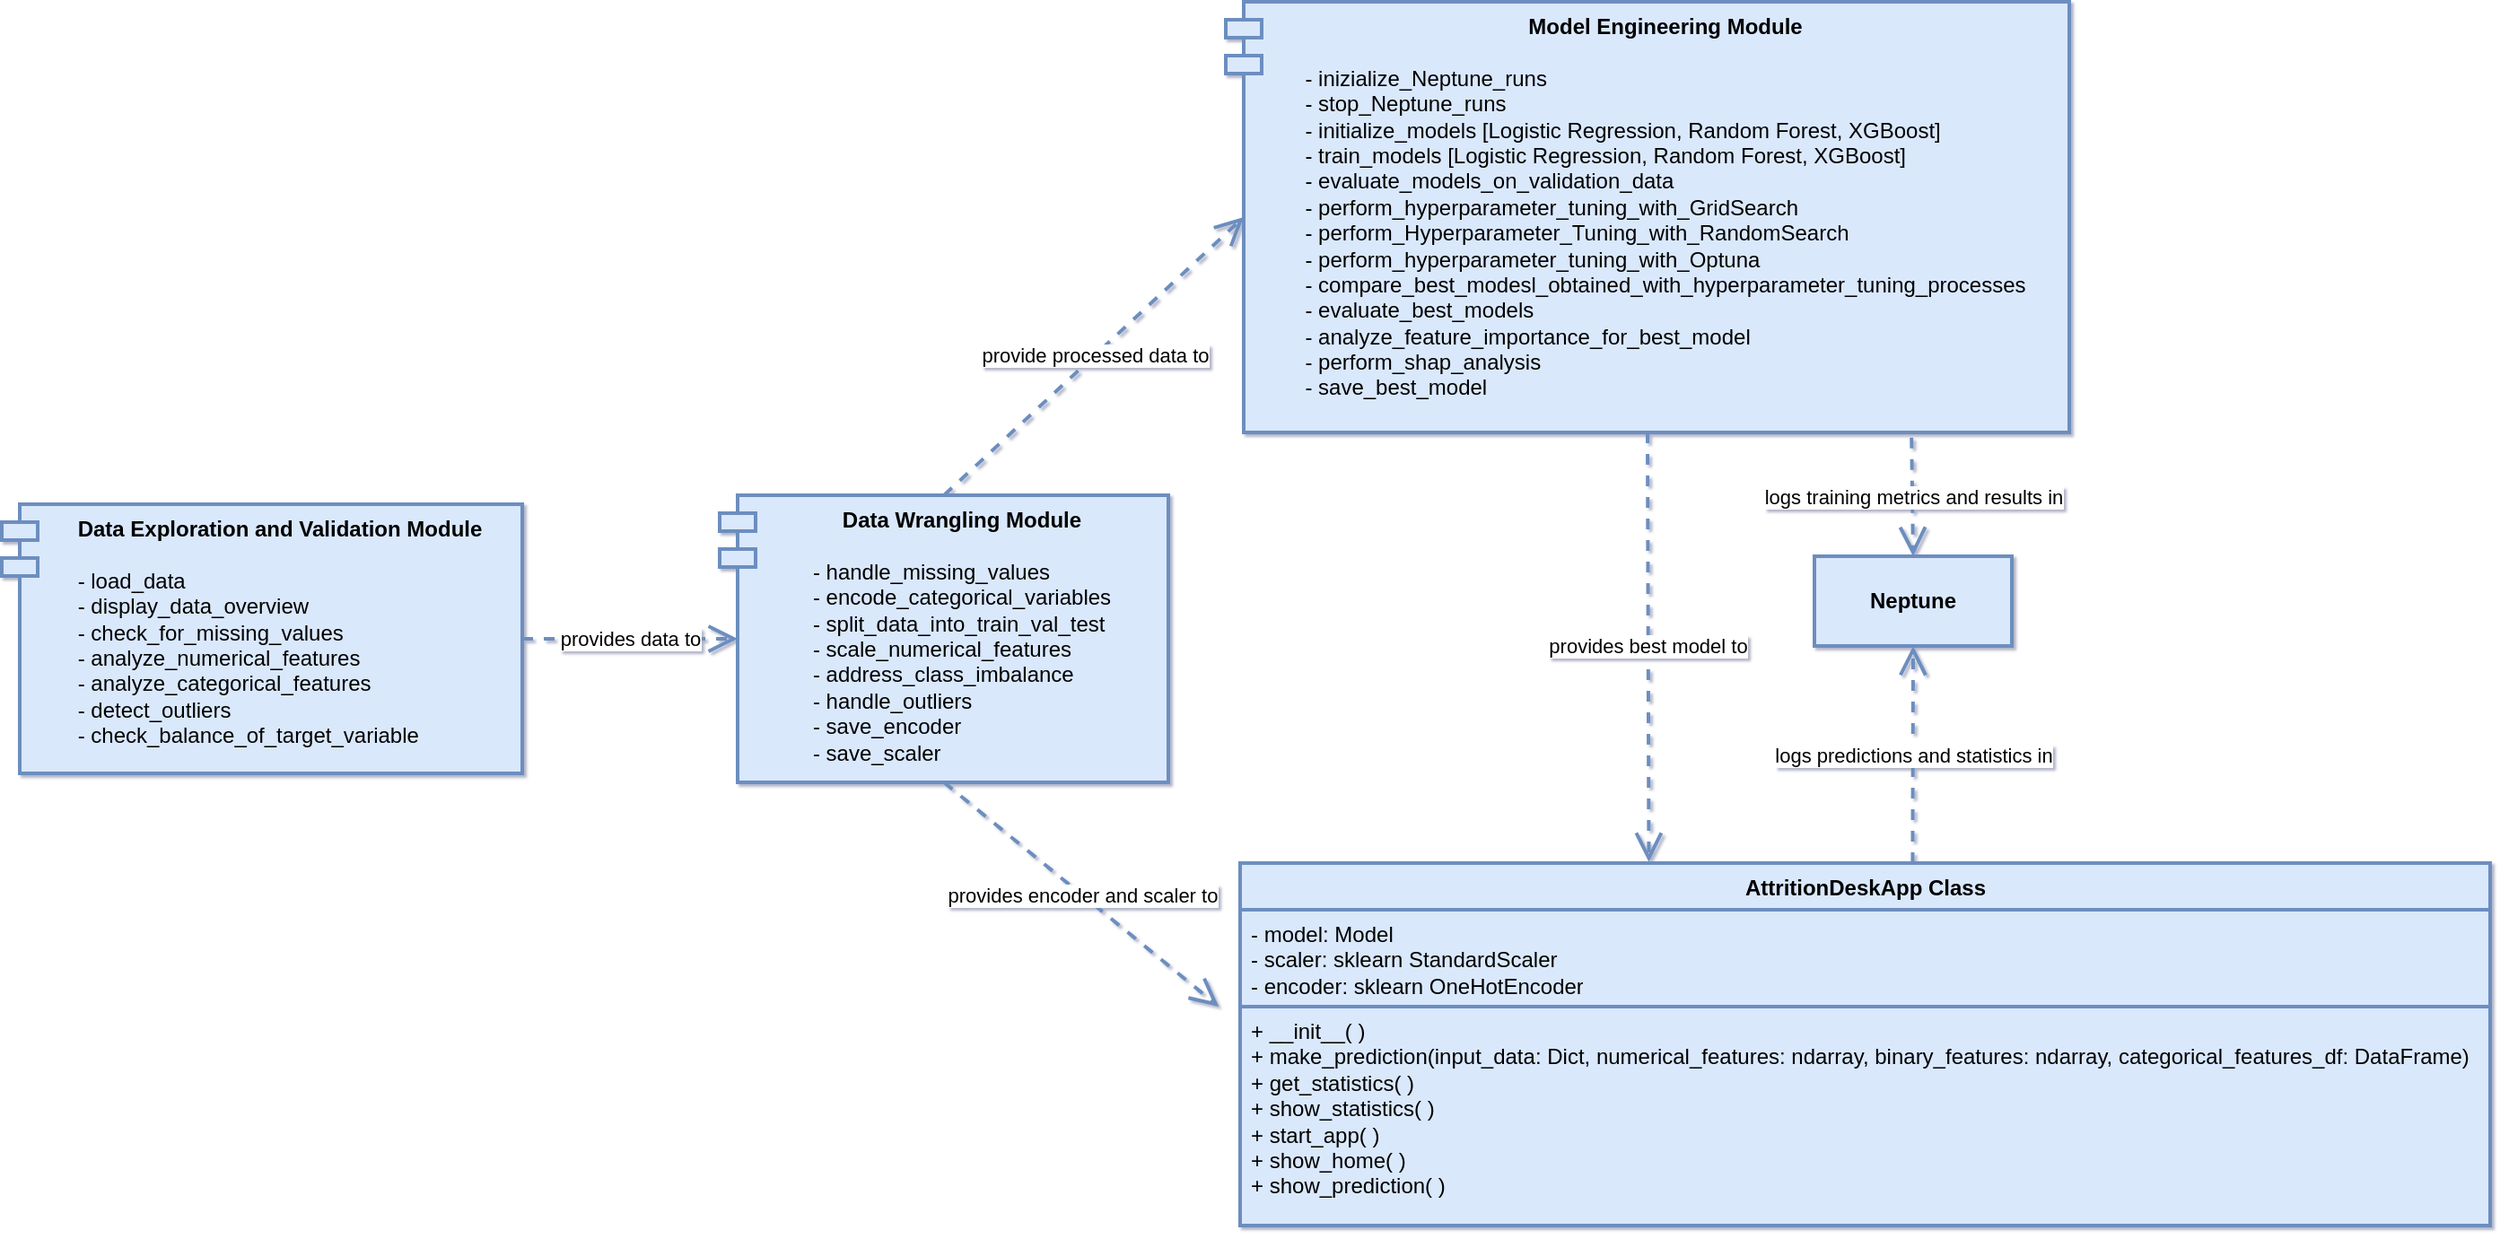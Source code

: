 <mxfile version="26.0.8">
  <diagram name="Pagina-1" id="W84g3DYpnpuc2Jj2wCSy">
    <mxGraphModel grid="1" page="1" gridSize="10" guides="1" tooltips="1" connect="1" arrows="1" fold="1" pageScale="1" pageWidth="1169" pageHeight="827" math="0" shadow="1">
      <root>
        <mxCell id="0" />
        <mxCell id="1" parent="0" />
        <mxCell id="FoN-SUB8W7ktu8D8JvVk-7" value="&lt;div style=&quot;&quot;&gt;&lt;b style=&quot;background-color: transparent; color: light-dark(rgb(0, 0, 0), rgb(255, 255, 255));&quot;&gt;Data Exploration and Validation Module&lt;/b&gt;&lt;/div&gt;&lt;div style=&quot;&quot;&gt;&lt;b style=&quot;background-color: transparent; color: light-dark(rgb(0, 0, 0), rgb(255, 255, 255));&quot;&gt;&lt;br&gt;&lt;/b&gt;&lt;/div&gt;&lt;div&gt;&lt;div style=&quot;text-align: left;&quot;&gt;&lt;span style=&quot;background-color: transparent; color: light-dark(rgb(0, 0, 0), rgb(255, 255, 255));&quot;&gt;- load_data&lt;/span&gt;&lt;/div&gt;&lt;span style=&quot;background-color: transparent; color: light-dark(rgb(0, 0, 0), rgb(255, 255, 255));&quot;&gt;&lt;div style=&quot;text-align: left;&quot;&gt;&lt;span style=&quot;background-color: transparent; color: light-dark(rgb(0, 0, 0), rgb(255, 255, 255));&quot;&gt;- display_data_overview&lt;/span&gt;&lt;/div&gt;&lt;/span&gt;&lt;span style=&quot;background-color: transparent; color: light-dark(rgb(0, 0, 0), rgb(255, 255, 255));&quot;&gt;&lt;div style=&quot;text-align: left;&quot;&gt;&lt;span style=&quot;background-color: transparent; color: light-dark(rgb(0, 0, 0), rgb(255, 255, 255));&quot;&gt;- check_for_missing_values&lt;/span&gt;&lt;/div&gt;&lt;/span&gt;&lt;span style=&quot;background-color: transparent; color: light-dark(rgb(0, 0, 0), rgb(255, 255, 255));&quot;&gt;&lt;div style=&quot;text-align: left;&quot;&gt;&lt;span style=&quot;background-color: transparent; color: light-dark(rgb(0, 0, 0), rgb(255, 255, 255));&quot;&gt;- analyze_numerical_features&lt;/span&gt;&lt;/div&gt;&lt;div style=&quot;text-align: left;&quot;&gt;&lt;span style=&quot;background-color: transparent; color: light-dark(rgb(0, 0, 0), rgb(255, 255, 255));&quot;&gt;- analyze_categorical_features&lt;/span&gt;&lt;/div&gt;&lt;/span&gt;&lt;span style=&quot;background-color: transparent; color: light-dark(rgb(0, 0, 0), rgb(255, 255, 255));&quot;&gt;&lt;div style=&quot;text-align: left;&quot;&gt;&lt;span style=&quot;background-color: transparent; color: light-dark(rgb(0, 0, 0), rgb(255, 255, 255));&quot;&gt;- detect_outliers&lt;/span&gt;&lt;/div&gt;&lt;div style=&quot;text-align: left;&quot;&gt;&lt;span style=&quot;background-color: transparent; color: light-dark(rgb(0, 0, 0), rgb(255, 255, 255));&quot;&gt;- check_balance_of_target_variable&lt;/span&gt;&lt;/div&gt;&lt;/span&gt;&lt;span style=&quot;background-color: transparent; color: light-dark(rgb(0, 0, 0), rgb(255, 255, 255));&quot;&gt;&lt;div style=&quot;text-align: left;&quot;&gt;&lt;br&gt;&lt;/div&gt;&lt;/span&gt;&lt;/div&gt;&lt;div style=&quot;&quot;&gt;&lt;br&gt;&lt;/div&gt;&lt;div style=&quot;&quot;&gt;&lt;br&gt;&lt;/div&gt;" style="shape=module;align=center;spacingLeft=20;align=center;verticalAlign=top;whiteSpace=wrap;html=1;flipH=0;flipV=0;fillColor=#dae8fc;strokeColor=#6c8ebf;strokeWidth=2;" vertex="1" parent="1">
          <mxGeometry x="-3490" y="360" width="290" height="150" as="geometry" />
        </mxCell>
        <mxCell id="FoN-SUB8W7ktu8D8JvVk-9" value="&lt;div style=&quot;&quot;&gt;&lt;b style=&quot;background-color: transparent; color: light-dark(rgb(0, 0, 0), rgb(255, 255, 255));&quot;&gt;Data Wrangling Module&lt;/b&gt;&lt;/div&gt;&lt;div style=&quot;&quot;&gt;&lt;b style=&quot;background-color: transparent; color: light-dark(rgb(0, 0, 0), rgb(255, 255, 255));&quot;&gt;&lt;br&gt;&lt;/b&gt;&lt;/div&gt;&lt;div&gt;&lt;div style=&quot;text-align: left;&quot;&gt;&lt;span style=&quot;background-color: transparent; color: light-dark(rgb(0, 0, 0), rgb(255, 255, 255));&quot;&gt;- handle_missing_values&lt;/span&gt;&lt;/div&gt;&lt;span style=&quot;background-color: transparent; color: light-dark(rgb(0, 0, 0), rgb(255, 255, 255));&quot;&gt;&lt;div style=&quot;text-align: left;&quot;&gt;&lt;span style=&quot;background-color: transparent; color: light-dark(rgb(0, 0, 0), rgb(255, 255, 255));&quot;&gt;- encode_categorical_variables&lt;/span&gt;&lt;/div&gt;&lt;/span&gt;&lt;span style=&quot;background-color: transparent; color: light-dark(rgb(0, 0, 0), rgb(255, 255, 255));&quot;&gt;&lt;div style=&quot;text-align: left;&quot;&gt;&lt;span style=&quot;background-color: transparent; color: light-dark(rgb(0, 0, 0), rgb(255, 255, 255));&quot;&gt;- split_data_into_train_val_test&lt;/span&gt;&lt;/div&gt;&lt;/span&gt;&lt;span style=&quot;background-color: transparent; color: light-dark(rgb(0, 0, 0), rgb(255, 255, 255));&quot;&gt;&lt;div style=&quot;text-align: left;&quot;&gt;&lt;span style=&quot;background-color: transparent; color: light-dark(rgb(0, 0, 0), rgb(255, 255, 255));&quot;&gt;- scale_numerical_features&lt;/span&gt;&lt;/div&gt;&lt;/span&gt;&lt;span style=&quot;background-color: transparent; color: light-dark(rgb(0, 0, 0), rgb(255, 255, 255));&quot;&gt;&lt;div style=&quot;text-align: left;&quot;&gt;&lt;span style=&quot;background-color: transparent; color: light-dark(rgb(0, 0, 0), rgb(255, 255, 255));&quot;&gt;- address_class_imbalance&lt;/span&gt;&lt;/div&gt;&lt;/span&gt;&lt;span style=&quot;background-color: transparent; color: light-dark(rgb(0, 0, 0), rgb(255, 255, 255));&quot;&gt;&lt;div style=&quot;text-align: left;&quot;&gt;&lt;span style=&quot;background-color: transparent; color: light-dark(rgb(0, 0, 0), rgb(255, 255, 255));&quot;&gt;- handle_outliers&lt;/span&gt;&lt;/div&gt;&lt;/span&gt;&lt;span style=&quot;background-color: transparent; color: light-dark(rgb(0, 0, 0), rgb(255, 255, 255));&quot;&gt;&lt;div style=&quot;text-align: left;&quot;&gt;&lt;span style=&quot;background-color: transparent; color: light-dark(rgb(0, 0, 0), rgb(255, 255, 255));&quot;&gt;- save_encoder&lt;/span&gt;&lt;/div&gt;&lt;div style=&quot;text-align: left;&quot;&gt;&lt;span style=&quot;background-color: transparent; color: light-dark(rgb(0, 0, 0), rgb(255, 255, 255));&quot;&gt;- save_scaler&lt;/span&gt;&lt;/div&gt;&lt;/span&gt;&lt;span style=&quot;background-color: transparent; color: light-dark(rgb(0, 0, 0), rgb(255, 255, 255));&quot;&gt;&lt;div style=&quot;text-align: left;&quot;&gt;&lt;br&gt;&lt;/div&gt;&lt;/span&gt;&lt;/div&gt;&lt;div style=&quot;&quot;&gt;&lt;br&gt;&lt;/div&gt;&lt;div style=&quot;&quot;&gt;&lt;br&gt;&lt;/div&gt;" style="shape=module;align=center;spacingLeft=20;align=center;verticalAlign=top;whiteSpace=wrap;html=1;fillColor=#dae8fc;strokeColor=#6c8ebf;strokeWidth=2;" vertex="1" parent="1">
          <mxGeometry x="-3090" y="355" width="250" height="160" as="geometry" />
        </mxCell>
        <mxCell id="FoN-SUB8W7ktu8D8JvVk-10" value="&lt;div style=&quot;&quot;&gt;&lt;b style=&quot;background-color: transparent; color: light-dark(rgb(0, 0, 0), rgb(255, 255, 255));&quot;&gt;Model Engineering Module&lt;/b&gt;&lt;br&gt;&lt;b&gt;&lt;br&gt;&lt;/b&gt;&lt;/div&gt;&lt;div&gt;&lt;div style=&quot;text-align: left;&quot;&gt;&lt;span style=&quot;background-color: transparent; color: light-dark(rgb(0, 0, 0), rgb(255, 255, 255));&quot;&gt;- inizialize_Neptune_runs&lt;/span&gt;&lt;/div&gt;&lt;div style=&quot;text-align: left;&quot;&gt;&lt;span style=&quot;background-color: transparent; color: light-dark(rgb(0, 0, 0), rgb(255, 255, 255));&quot;&gt;- stop_Neptune_runs&lt;/span&gt;&lt;/div&gt;&lt;div style=&quot;text-align: left;&quot;&gt;&lt;span style=&quot;background-color: transparent; color: light-dark(rgb(0, 0, 0), rgb(255, 255, 255));&quot;&gt;- initialize_models [Logistic Regression, Random Forest, XGBoost]&lt;/span&gt;&lt;/div&gt;&lt;div style=&quot;text-align: left;&quot;&gt;- train_models [&lt;span style=&quot;background-color: transparent; color: light-dark(rgb(0, 0, 0), rgb(255, 255, 255));&quot;&gt;Logistic Regression, Random Forest, XGBoost]&lt;/span&gt;&lt;/div&gt;&lt;div style=&quot;text-align: left;&quot;&gt;- evaluate_models_on_validation_data&lt;/div&gt;&lt;div style=&quot;text-align: left;&quot;&gt;- perform_hyperparameter_tuning_with_GridSearch&lt;/div&gt;&lt;div style=&quot;text-align: left;&quot;&gt;- perform_Hyperparameter_Tuning_with_RandomSearch&lt;/div&gt;&lt;div style=&quot;text-align: left;&quot;&gt;- perform_hyperparameter_tuning_with_Optuna&amp;nbsp;&lt;/div&gt;&lt;div style=&quot;text-align: left;&quot;&gt;- compare_best_modesl_obtained_with_hyperparameter_tuning_processes&lt;/div&gt;&lt;div style=&quot;text-align: left;&quot;&gt;- evaluate_best_models&lt;/div&gt;&lt;div style=&quot;text-align: left;&quot;&gt;- analyze_feature_importance_for_best_model&lt;/div&gt;&lt;div style=&quot;text-align: left;&quot;&gt;- perform_shap_analysis&lt;/div&gt;&lt;div style=&quot;text-align: left;&quot;&gt;- save_best_model&lt;/div&gt;&lt;div style=&quot;text-align: left;&quot;&gt;&lt;br&gt;&lt;/div&gt;&lt;/div&gt;&lt;div style=&quot;&quot;&gt;&lt;br&gt;&lt;/div&gt;" style="shape=module;align=center;spacingLeft=20;align=center;verticalAlign=top;whiteSpace=wrap;html=1;fillColor=#dae8fc;strokeColor=#6c8ebf;strokeWidth=2;" vertex="1" parent="1">
          <mxGeometry x="-2808" y="80" width="470" height="240" as="geometry" />
        </mxCell>
        <mxCell id="FoN-SUB8W7ktu8D8JvVk-11" value="AttritionDeskApp Class" style="swimlane;fontStyle=1;align=center;verticalAlign=top;childLayout=stackLayout;horizontal=1;startSize=26;horizontalStack=0;resizeParent=1;resizeParentMax=0;resizeLast=0;collapsible=1;marginBottom=0;whiteSpace=wrap;html=1;fillColor=#dae8fc;strokeColor=#6c8ebf;strokeWidth=2;" vertex="1" parent="1">
          <mxGeometry x="-2800" y="560" width="696.5" height="202" as="geometry" />
        </mxCell>
        <mxCell id="FoN-SUB8W7ktu8D8JvVk-12" value="- model: Model&lt;div&gt;- scaler: sklearn StandardScaler&lt;/div&gt;&lt;div&gt;- encoder: sklearn OneHotEncoder&lt;/div&gt;&lt;div&gt;&lt;br&gt;&lt;/div&gt;" style="text;strokeColor=#6c8ebf;fillColor=#dae8fc;align=left;verticalAlign=top;spacingLeft=4;spacingRight=4;overflow=hidden;rotatable=0;points=[[0,0.5],[1,0.5]];portConstraint=eastwest;whiteSpace=wrap;html=1;strokeWidth=2;" vertex="1" parent="FoN-SUB8W7ktu8D8JvVk-11">
          <mxGeometry y="26" width="696.5" height="54" as="geometry" />
        </mxCell>
        <mxCell id="FoN-SUB8W7ktu8D8JvVk-14" value="+ __init__( )&lt;div&gt;+ make_prediction(input_data: Dict, numerical_features: ndarray, binary_features: ndarray, categorical_features_df: DataFrame)&lt;/div&gt;&lt;div&gt;+ get_statistics( )&lt;/div&gt;&lt;div&gt;+ show_statistics( )&lt;/div&gt;&lt;div&gt;+ start_app( )&lt;/div&gt;&lt;div&gt;+ show_home( )&lt;/div&gt;&lt;div&gt;+ show_prediction( )&lt;/div&gt;" style="text;strokeColor=#6c8ebf;fillColor=#dae8fc;align=left;verticalAlign=top;spacingLeft=4;spacingRight=4;overflow=hidden;rotatable=0;points=[[0,0.5],[1,0.5]];portConstraint=eastwest;whiteSpace=wrap;html=1;strokeWidth=2;" vertex="1" parent="FoN-SUB8W7ktu8D8JvVk-11">
          <mxGeometry y="80" width="696.5" height="122" as="geometry" />
        </mxCell>
        <mxCell id="FoN-SUB8W7ktu8D8JvVk-15" value="provides encoder and scaler to" style="endArrow=open;endSize=12;dashed=1;html=1;rounded=0;exitX=0.5;exitY=1;exitDx=0;exitDy=0;entryX=-0.017;entryY=1;entryDx=0;entryDy=0;entryPerimeter=0;fillColor=#dae8fc;strokeColor=#6c8ebf;strokeWidth=2;" edge="1" parent="1" source="FoN-SUB8W7ktu8D8JvVk-9" target="FoN-SUB8W7ktu8D8JvVk-12">
          <mxGeometry width="160" relative="1" as="geometry">
            <mxPoint x="-800" y="650" as="sourcePoint" />
            <mxPoint x="-2610" y="400" as="targetPoint" />
            <mxPoint as="offset" />
          </mxGeometry>
        </mxCell>
        <mxCell id="FoN-SUB8W7ktu8D8JvVk-17" value="provide processed data to" style="endArrow=open;endSize=12;dashed=1;html=1;rounded=0;exitX=0.5;exitY=0;exitDx=0;exitDy=0;entryX=0;entryY=0.5;entryDx=10;entryDy=0;entryPerimeter=0;fillColor=#dae8fc;strokeColor=#6c8ebf;strokeWidth=2;" edge="1" parent="1" source="FoN-SUB8W7ktu8D8JvVk-9" target="FoN-SUB8W7ktu8D8JvVk-10">
          <mxGeometry width="160" relative="1" as="geometry">
            <mxPoint x="-290" y="380" as="sourcePoint" />
            <mxPoint x="-203" y="479" as="targetPoint" />
          </mxGeometry>
        </mxCell>
        <mxCell id="V-6iyF8QzSeQiB-B7zMn-2" value="provides data to" style="endArrow=open;endSize=12;dashed=1;html=1;rounded=0;exitX=1;exitY=0.5;exitDx=0;exitDy=0;entryX=0;entryY=0.5;entryDx=10;entryDy=0;entryPerimeter=0;fillColor=#dae8fc;strokeColor=#6c8ebf;strokeWidth=2;" edge="1" parent="1" source="FoN-SUB8W7ktu8D8JvVk-7" target="FoN-SUB8W7ktu8D8JvVk-9">
          <mxGeometry width="160" relative="1" as="geometry">
            <mxPoint x="-195" y="370" as="sourcePoint" />
            <mxPoint x="-194" y="490" as="targetPoint" />
          </mxGeometry>
        </mxCell>
        <mxCell id="V-6iyF8QzSeQiB-B7zMn-3" value="provides best model to" style="endArrow=open;endSize=12;dashed=1;html=1;rounded=0;exitX=0.5;exitY=1;exitDx=0;exitDy=0;entryX=0.327;entryY=-0.003;entryDx=0;entryDy=0;fillColor=#dae8fc;strokeColor=#6c8ebf;strokeWidth=2;entryPerimeter=0;" edge="1" parent="1" source="FoN-SUB8W7ktu8D8JvVk-10" target="FoN-SUB8W7ktu8D8JvVk-11">
          <mxGeometry width="160" relative="1" as="geometry">
            <mxPoint x="-2850" y="480" as="sourcePoint" />
            <mxPoint x="-2545" y="520" as="targetPoint" />
            <mxPoint as="offset" />
          </mxGeometry>
        </mxCell>
        <mxCell id="V-6iyF8QzSeQiB-B7zMn-5" value="logs predictions and statistics in" style="endArrow=open;endSize=12;dashed=1;html=1;rounded=0;exitX=0.538;exitY=0;exitDx=0;exitDy=0;exitPerimeter=0;fillColor=#dae8fc;strokeColor=#6c8ebf;strokeWidth=2;entryX=0.5;entryY=1;entryDx=0;entryDy=0;" edge="1" parent="1" source="FoN-SUB8W7ktu8D8JvVk-11" target="WxTnccVXQxGA5uOrfb31-1">
          <mxGeometry width="160" relative="1" as="geometry">
            <mxPoint x="-2230" y="550" as="sourcePoint" />
            <mxPoint x="-1820" y="600" as="targetPoint" />
            <mxPoint as="offset" />
            <Array as="points" />
          </mxGeometry>
        </mxCell>
        <mxCell id="WxTnccVXQxGA5uOrfb31-1" value="Neptune" style="html=1;whiteSpace=wrap;fillColor=#dae8fc;strokeColor=#6c8ebf;strokeWidth=2;fontStyle=1" vertex="1" parent="1">
          <mxGeometry x="-2480" y="389" width="110" height="50" as="geometry" />
        </mxCell>
        <mxCell id="WxTnccVXQxGA5uOrfb31-3" value="logs training metrics and results in" style="endArrow=open;endSize=12;dashed=1;html=1;rounded=0;entryX=0.5;entryY=0;entryDx=0;entryDy=0;fillColor=#dae8fc;strokeColor=#6c8ebf;strokeWidth=2;exitX=0.813;exitY=1.012;exitDx=0;exitDy=0;exitPerimeter=0;" edge="1" parent="1" source="FoN-SUB8W7ktu8D8JvVk-10" target="WxTnccVXQxGA5uOrfb31-1">
          <mxGeometry width="160" relative="1" as="geometry">
            <mxPoint x="-2420" y="320" as="sourcePoint" />
            <mxPoint x="-2073" y="510" as="targetPoint" />
            <mxPoint as="offset" />
          </mxGeometry>
        </mxCell>
      </root>
    </mxGraphModel>
  </diagram>
</mxfile>
